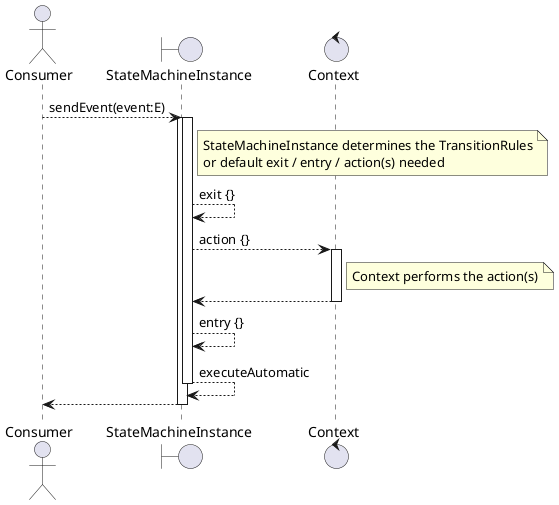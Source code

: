 @startuml

actor Consumer
boundary StateMachineInstance
control Context

Consumer ----> StateMachineInstance : sendEvent(event:E)

    activate StateMachineInstance
    note right of StateMachineInstance
        StateMachineInstance determines the TransitionRules
        or default exit / entry / action(s) needed
    end note
    activate StateMachineInstance
    StateMachineInstance ----> StateMachineInstance : exit {}
    StateMachineInstance ----> Context : action {}
    activate Context
    note right of Context
        Context performs the action(s)
    end note
    Context ---->  StateMachineInstance
    deactivate Context
    StateMachineInstance ----> StateMachineInstance : entry {}
    StateMachineInstance ----> StateMachineInstance : executeAutomatic
    deactivate StateMachineInstance
    return

@enduml
